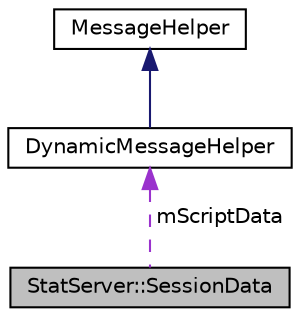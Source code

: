 digraph "StatServer::SessionData"
{
  edge [fontname="Helvetica",fontsize="10",labelfontname="Helvetica",labelfontsize="10"];
  node [fontname="Helvetica",fontsize="10",shape=record];
  Node1 [label="StatServer::SessionData",height=0.2,width=0.4,color="black", fillcolor="grey75", style="filled" fontcolor="black"];
  Node2 -> Node1 [dir="back",color="darkorchid3",fontsize="10",style="dashed",label=" mScriptData" ,fontname="Helvetica"];
  Node2 [label="DynamicMessageHelper",height=0.2,width=0.4,color="black", fillcolor="white", style="filled",URL="$classRNReplicaNet_1_1DynamicMessageHelper.html"];
  Node3 -> Node2 [dir="back",color="midnightblue",fontsize="10",style="solid",fontname="Helvetica"];
  Node3 [label="MessageHelper",height=0.2,width=0.4,color="black", fillcolor="white", style="filled",URL="$classRNReplicaNet_1_1MessageHelper.html"];
}

